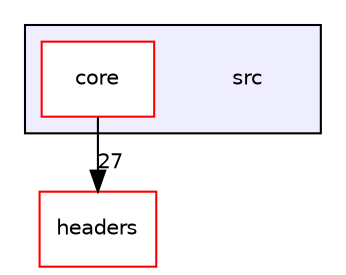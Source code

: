 digraph "/home/runner/work/PEPITAS-Cryptocurrency/PEPITAS-Cryptocurrency/src" {
  compound=true
  node [ fontsize="10", fontname="Helvetica"];
  edge [ labelfontsize="10", labelfontname="Helvetica"];
  subgraph clusterdir_68267d1309a1af8e8297ef4c3efbcdba {
    graph [ bgcolor="#eeeeff", pencolor="black", label="" URL="dir_68267d1309a1af8e8297ef4c3efbcdba.html"];
    dir_68267d1309a1af8e8297ef4c3efbcdba [shape=plaintext label="src"];
    dir_aebb8dcc11953d78e620bbef0b9e2183 [shape=box label="core" color="red" fillcolor="white" style="filled" URL="dir_aebb8dcc11953d78e620bbef0b9e2183.html"];
  }
  dir_7f57b1e41c5acd0e859ae5f3a2b075a9 [shape=box label="headers" fillcolor="white" style="filled" color="red" URL="dir_7f57b1e41c5acd0e859ae5f3a2b075a9.html"];
  dir_aebb8dcc11953d78e620bbef0b9e2183->dir_7f57b1e41c5acd0e859ae5f3a2b075a9 [headlabel="27", labeldistance=1.5 headhref="dir_000008_000000.html"];
}
